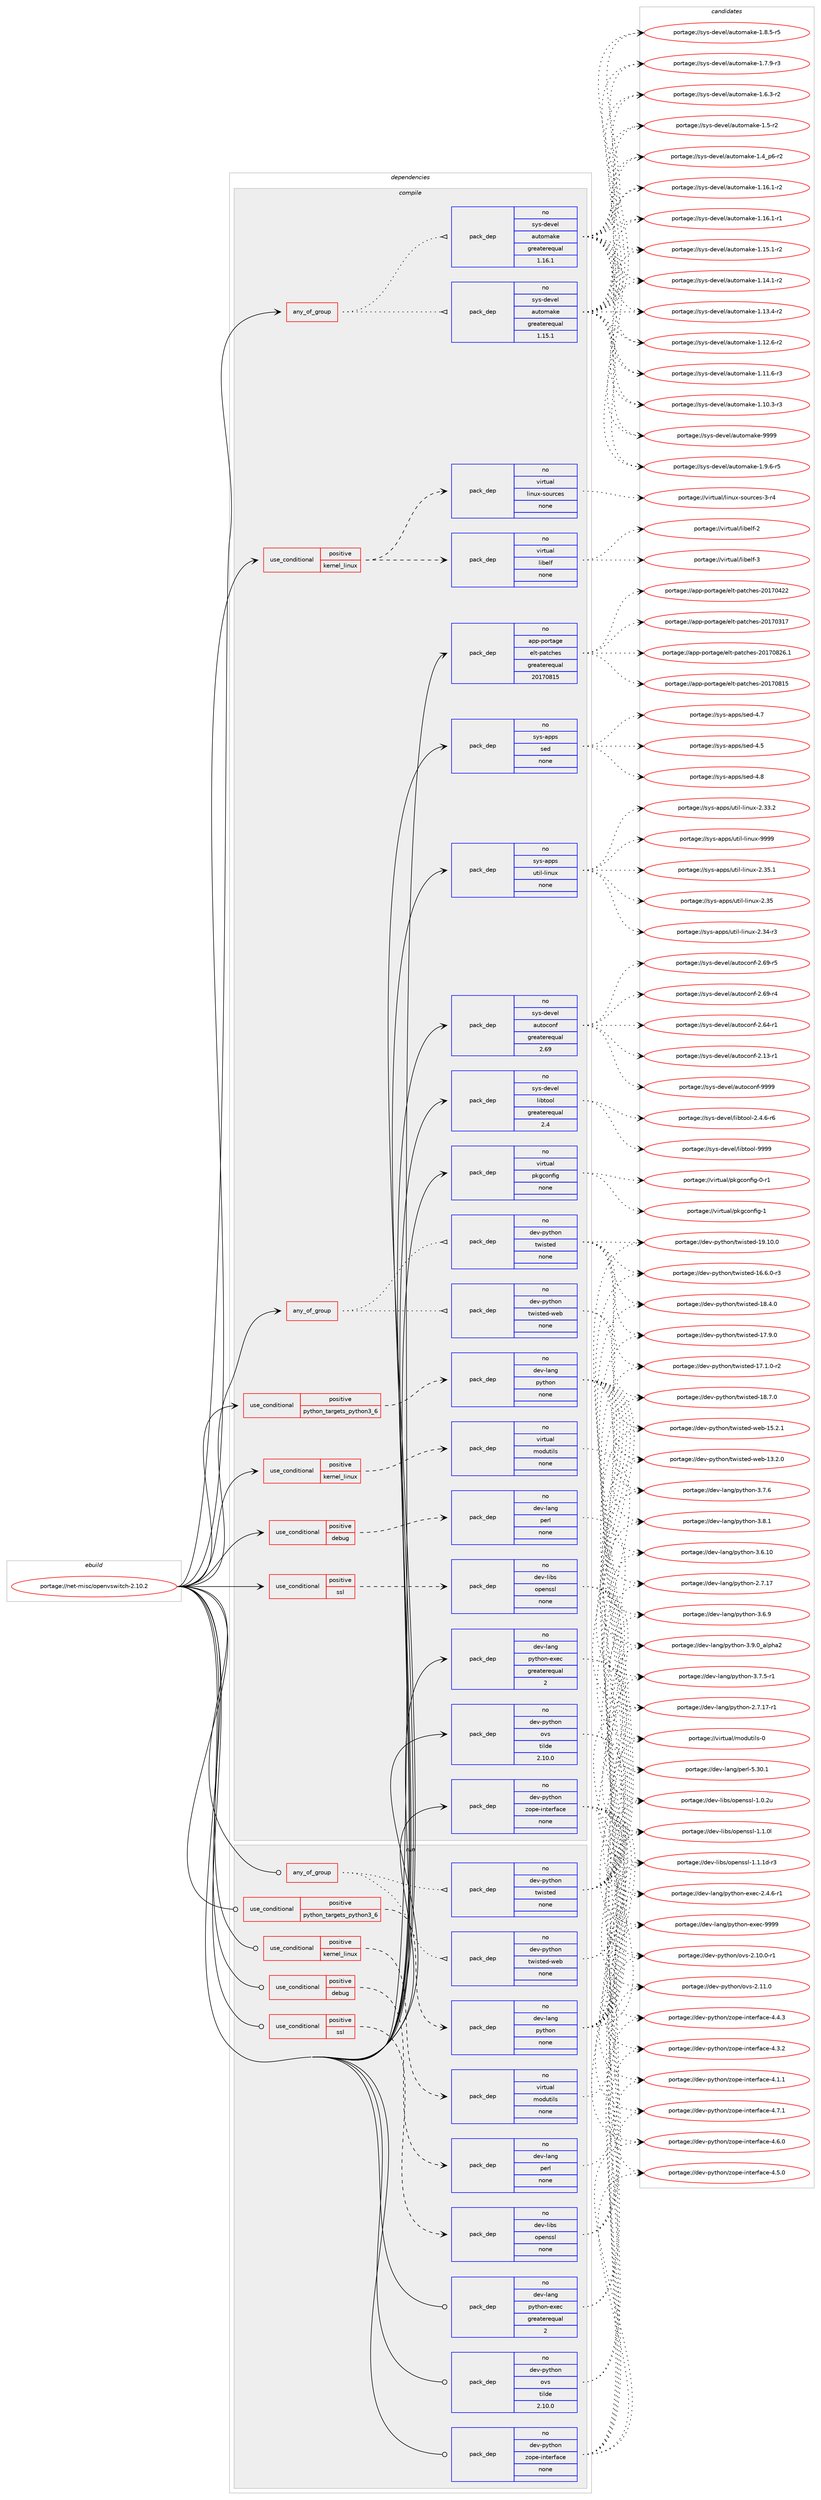 digraph prolog {

# *************
# Graph options
# *************

newrank=true;
concentrate=true;
compound=true;
graph [rankdir=LR,fontname=Helvetica,fontsize=10,ranksep=1.5];#, ranksep=2.5, nodesep=0.2];
edge  [arrowhead=vee];
node  [fontname=Helvetica,fontsize=10];

# **********
# The ebuild
# **********

subgraph cluster_leftcol {
color=gray;
rank=same;
label=<<i>ebuild</i>>;
id [label="portage://net-misc/openvswitch-2.10.2", color=red, width=4, href="../net-misc/openvswitch-2.10.2.svg"];
}

# ****************
# The dependencies
# ****************

subgraph cluster_midcol {
color=gray;
label=<<i>dependencies</i>>;
subgraph cluster_compile {
fillcolor="#eeeeee";
style=filled;
label=<<i>compile</i>>;
subgraph any1932 {
dependency120443 [label=<<TABLE BORDER="0" CELLBORDER="1" CELLSPACING="0" CELLPADDING="4"><TR><TD CELLPADDING="10">any_of_group</TD></TR></TABLE>>, shape=none, color=red];subgraph pack93757 {
dependency120444 [label=<<TABLE BORDER="0" CELLBORDER="1" CELLSPACING="0" CELLPADDING="4" WIDTH="220"><TR><TD ROWSPAN="6" CELLPADDING="30">pack_dep</TD></TR><TR><TD WIDTH="110">no</TD></TR><TR><TD>dev-python</TD></TR><TR><TD>twisted</TD></TR><TR><TD>none</TD></TR><TR><TD></TD></TR></TABLE>>, shape=none, color=blue];
}
dependency120443:e -> dependency120444:w [weight=20,style="dotted",arrowhead="oinv"];
subgraph pack93758 {
dependency120445 [label=<<TABLE BORDER="0" CELLBORDER="1" CELLSPACING="0" CELLPADDING="4" WIDTH="220"><TR><TD ROWSPAN="6" CELLPADDING="30">pack_dep</TD></TR><TR><TD WIDTH="110">no</TD></TR><TR><TD>dev-python</TD></TR><TR><TD>twisted-web</TD></TR><TR><TD>none</TD></TR><TR><TD></TD></TR></TABLE>>, shape=none, color=blue];
}
dependency120443:e -> dependency120445:w [weight=20,style="dotted",arrowhead="oinv"];
}
id:e -> dependency120443:w [weight=20,style="solid",arrowhead="vee"];
subgraph any1933 {
dependency120446 [label=<<TABLE BORDER="0" CELLBORDER="1" CELLSPACING="0" CELLPADDING="4"><TR><TD CELLPADDING="10">any_of_group</TD></TR></TABLE>>, shape=none, color=red];subgraph pack93759 {
dependency120447 [label=<<TABLE BORDER="0" CELLBORDER="1" CELLSPACING="0" CELLPADDING="4" WIDTH="220"><TR><TD ROWSPAN="6" CELLPADDING="30">pack_dep</TD></TR><TR><TD WIDTH="110">no</TD></TR><TR><TD>sys-devel</TD></TR><TR><TD>automake</TD></TR><TR><TD>greaterequal</TD></TR><TR><TD>1.16.1</TD></TR></TABLE>>, shape=none, color=blue];
}
dependency120446:e -> dependency120447:w [weight=20,style="dotted",arrowhead="oinv"];
subgraph pack93760 {
dependency120448 [label=<<TABLE BORDER="0" CELLBORDER="1" CELLSPACING="0" CELLPADDING="4" WIDTH="220"><TR><TD ROWSPAN="6" CELLPADDING="30">pack_dep</TD></TR><TR><TD WIDTH="110">no</TD></TR><TR><TD>sys-devel</TD></TR><TR><TD>automake</TD></TR><TR><TD>greaterequal</TD></TR><TR><TD>1.15.1</TD></TR></TABLE>>, shape=none, color=blue];
}
dependency120446:e -> dependency120448:w [weight=20,style="dotted",arrowhead="oinv"];
}
id:e -> dependency120446:w [weight=20,style="solid",arrowhead="vee"];
subgraph cond24633 {
dependency120449 [label=<<TABLE BORDER="0" CELLBORDER="1" CELLSPACING="0" CELLPADDING="4"><TR><TD ROWSPAN="3" CELLPADDING="10">use_conditional</TD></TR><TR><TD>positive</TD></TR><TR><TD>debug</TD></TR></TABLE>>, shape=none, color=red];
subgraph pack93761 {
dependency120450 [label=<<TABLE BORDER="0" CELLBORDER="1" CELLSPACING="0" CELLPADDING="4" WIDTH="220"><TR><TD ROWSPAN="6" CELLPADDING="30">pack_dep</TD></TR><TR><TD WIDTH="110">no</TD></TR><TR><TD>dev-lang</TD></TR><TR><TD>perl</TD></TR><TR><TD>none</TD></TR><TR><TD></TD></TR></TABLE>>, shape=none, color=blue];
}
dependency120449:e -> dependency120450:w [weight=20,style="dashed",arrowhead="vee"];
}
id:e -> dependency120449:w [weight=20,style="solid",arrowhead="vee"];
subgraph cond24634 {
dependency120451 [label=<<TABLE BORDER="0" CELLBORDER="1" CELLSPACING="0" CELLPADDING="4"><TR><TD ROWSPAN="3" CELLPADDING="10">use_conditional</TD></TR><TR><TD>positive</TD></TR><TR><TD>kernel_linux</TD></TR></TABLE>>, shape=none, color=red];
subgraph pack93762 {
dependency120452 [label=<<TABLE BORDER="0" CELLBORDER="1" CELLSPACING="0" CELLPADDING="4" WIDTH="220"><TR><TD ROWSPAN="6" CELLPADDING="30">pack_dep</TD></TR><TR><TD WIDTH="110">no</TD></TR><TR><TD>virtual</TD></TR><TR><TD>linux-sources</TD></TR><TR><TD>none</TD></TR><TR><TD></TD></TR></TABLE>>, shape=none, color=blue];
}
dependency120451:e -> dependency120452:w [weight=20,style="dashed",arrowhead="vee"];
subgraph pack93763 {
dependency120453 [label=<<TABLE BORDER="0" CELLBORDER="1" CELLSPACING="0" CELLPADDING="4" WIDTH="220"><TR><TD ROWSPAN="6" CELLPADDING="30">pack_dep</TD></TR><TR><TD WIDTH="110">no</TD></TR><TR><TD>virtual</TD></TR><TR><TD>libelf</TD></TR><TR><TD>none</TD></TR><TR><TD></TD></TR></TABLE>>, shape=none, color=blue];
}
dependency120451:e -> dependency120453:w [weight=20,style="dashed",arrowhead="vee"];
}
id:e -> dependency120451:w [weight=20,style="solid",arrowhead="vee"];
subgraph cond24635 {
dependency120454 [label=<<TABLE BORDER="0" CELLBORDER="1" CELLSPACING="0" CELLPADDING="4"><TR><TD ROWSPAN="3" CELLPADDING="10">use_conditional</TD></TR><TR><TD>positive</TD></TR><TR><TD>kernel_linux</TD></TR></TABLE>>, shape=none, color=red];
subgraph pack93764 {
dependency120455 [label=<<TABLE BORDER="0" CELLBORDER="1" CELLSPACING="0" CELLPADDING="4" WIDTH="220"><TR><TD ROWSPAN="6" CELLPADDING="30">pack_dep</TD></TR><TR><TD WIDTH="110">no</TD></TR><TR><TD>virtual</TD></TR><TR><TD>modutils</TD></TR><TR><TD>none</TD></TR><TR><TD></TD></TR></TABLE>>, shape=none, color=blue];
}
dependency120454:e -> dependency120455:w [weight=20,style="dashed",arrowhead="vee"];
}
id:e -> dependency120454:w [weight=20,style="solid",arrowhead="vee"];
subgraph cond24636 {
dependency120456 [label=<<TABLE BORDER="0" CELLBORDER="1" CELLSPACING="0" CELLPADDING="4"><TR><TD ROWSPAN="3" CELLPADDING="10">use_conditional</TD></TR><TR><TD>positive</TD></TR><TR><TD>python_targets_python3_6</TD></TR></TABLE>>, shape=none, color=red];
subgraph pack93765 {
dependency120457 [label=<<TABLE BORDER="0" CELLBORDER="1" CELLSPACING="0" CELLPADDING="4" WIDTH="220"><TR><TD ROWSPAN="6" CELLPADDING="30">pack_dep</TD></TR><TR><TD WIDTH="110">no</TD></TR><TR><TD>dev-lang</TD></TR><TR><TD>python</TD></TR><TR><TD>none</TD></TR><TR><TD></TD></TR></TABLE>>, shape=none, color=blue];
}
dependency120456:e -> dependency120457:w [weight=20,style="dashed",arrowhead="vee"];
}
id:e -> dependency120456:w [weight=20,style="solid",arrowhead="vee"];
subgraph cond24637 {
dependency120458 [label=<<TABLE BORDER="0" CELLBORDER="1" CELLSPACING="0" CELLPADDING="4"><TR><TD ROWSPAN="3" CELLPADDING="10">use_conditional</TD></TR><TR><TD>positive</TD></TR><TR><TD>ssl</TD></TR></TABLE>>, shape=none, color=red];
subgraph pack93766 {
dependency120459 [label=<<TABLE BORDER="0" CELLBORDER="1" CELLSPACING="0" CELLPADDING="4" WIDTH="220"><TR><TD ROWSPAN="6" CELLPADDING="30">pack_dep</TD></TR><TR><TD WIDTH="110">no</TD></TR><TR><TD>dev-libs</TD></TR><TR><TD>openssl</TD></TR><TR><TD>none</TD></TR><TR><TD></TD></TR></TABLE>>, shape=none, color=blue];
}
dependency120458:e -> dependency120459:w [weight=20,style="dashed",arrowhead="vee"];
}
id:e -> dependency120458:w [weight=20,style="solid",arrowhead="vee"];
subgraph pack93767 {
dependency120460 [label=<<TABLE BORDER="0" CELLBORDER="1" CELLSPACING="0" CELLPADDING="4" WIDTH="220"><TR><TD ROWSPAN="6" CELLPADDING="30">pack_dep</TD></TR><TR><TD WIDTH="110">no</TD></TR><TR><TD>app-portage</TD></TR><TR><TD>elt-patches</TD></TR><TR><TD>greaterequal</TD></TR><TR><TD>20170815</TD></TR></TABLE>>, shape=none, color=blue];
}
id:e -> dependency120460:w [weight=20,style="solid",arrowhead="vee"];
subgraph pack93768 {
dependency120461 [label=<<TABLE BORDER="0" CELLBORDER="1" CELLSPACING="0" CELLPADDING="4" WIDTH="220"><TR><TD ROWSPAN="6" CELLPADDING="30">pack_dep</TD></TR><TR><TD WIDTH="110">no</TD></TR><TR><TD>dev-lang</TD></TR><TR><TD>python-exec</TD></TR><TR><TD>greaterequal</TD></TR><TR><TD>2</TD></TR></TABLE>>, shape=none, color=blue];
}
id:e -> dependency120461:w [weight=20,style="solid",arrowhead="vee"];
subgraph pack93769 {
dependency120462 [label=<<TABLE BORDER="0" CELLBORDER="1" CELLSPACING="0" CELLPADDING="4" WIDTH="220"><TR><TD ROWSPAN="6" CELLPADDING="30">pack_dep</TD></TR><TR><TD WIDTH="110">no</TD></TR><TR><TD>dev-python</TD></TR><TR><TD>ovs</TD></TR><TR><TD>tilde</TD></TR><TR><TD>2.10.0</TD></TR></TABLE>>, shape=none, color=blue];
}
id:e -> dependency120462:w [weight=20,style="solid",arrowhead="vee"];
subgraph pack93770 {
dependency120463 [label=<<TABLE BORDER="0" CELLBORDER="1" CELLSPACING="0" CELLPADDING="4" WIDTH="220"><TR><TD ROWSPAN="6" CELLPADDING="30">pack_dep</TD></TR><TR><TD WIDTH="110">no</TD></TR><TR><TD>dev-python</TD></TR><TR><TD>zope-interface</TD></TR><TR><TD>none</TD></TR><TR><TD></TD></TR></TABLE>>, shape=none, color=blue];
}
id:e -> dependency120463:w [weight=20,style="solid",arrowhead="vee"];
subgraph pack93771 {
dependency120464 [label=<<TABLE BORDER="0" CELLBORDER="1" CELLSPACING="0" CELLPADDING="4" WIDTH="220"><TR><TD ROWSPAN="6" CELLPADDING="30">pack_dep</TD></TR><TR><TD WIDTH="110">no</TD></TR><TR><TD>sys-apps</TD></TR><TR><TD>sed</TD></TR><TR><TD>none</TD></TR><TR><TD></TD></TR></TABLE>>, shape=none, color=blue];
}
id:e -> dependency120464:w [weight=20,style="solid",arrowhead="vee"];
subgraph pack93772 {
dependency120465 [label=<<TABLE BORDER="0" CELLBORDER="1" CELLSPACING="0" CELLPADDING="4" WIDTH="220"><TR><TD ROWSPAN="6" CELLPADDING="30">pack_dep</TD></TR><TR><TD WIDTH="110">no</TD></TR><TR><TD>sys-apps</TD></TR><TR><TD>util-linux</TD></TR><TR><TD>none</TD></TR><TR><TD></TD></TR></TABLE>>, shape=none, color=blue];
}
id:e -> dependency120465:w [weight=20,style="solid",arrowhead="vee"];
subgraph pack93773 {
dependency120466 [label=<<TABLE BORDER="0" CELLBORDER="1" CELLSPACING="0" CELLPADDING="4" WIDTH="220"><TR><TD ROWSPAN="6" CELLPADDING="30">pack_dep</TD></TR><TR><TD WIDTH="110">no</TD></TR><TR><TD>sys-devel</TD></TR><TR><TD>autoconf</TD></TR><TR><TD>greaterequal</TD></TR><TR><TD>2.69</TD></TR></TABLE>>, shape=none, color=blue];
}
id:e -> dependency120466:w [weight=20,style="solid",arrowhead="vee"];
subgraph pack93774 {
dependency120467 [label=<<TABLE BORDER="0" CELLBORDER="1" CELLSPACING="0" CELLPADDING="4" WIDTH="220"><TR><TD ROWSPAN="6" CELLPADDING="30">pack_dep</TD></TR><TR><TD WIDTH="110">no</TD></TR><TR><TD>sys-devel</TD></TR><TR><TD>libtool</TD></TR><TR><TD>greaterequal</TD></TR><TR><TD>2.4</TD></TR></TABLE>>, shape=none, color=blue];
}
id:e -> dependency120467:w [weight=20,style="solid",arrowhead="vee"];
subgraph pack93775 {
dependency120468 [label=<<TABLE BORDER="0" CELLBORDER="1" CELLSPACING="0" CELLPADDING="4" WIDTH="220"><TR><TD ROWSPAN="6" CELLPADDING="30">pack_dep</TD></TR><TR><TD WIDTH="110">no</TD></TR><TR><TD>virtual</TD></TR><TR><TD>pkgconfig</TD></TR><TR><TD>none</TD></TR><TR><TD></TD></TR></TABLE>>, shape=none, color=blue];
}
id:e -> dependency120468:w [weight=20,style="solid",arrowhead="vee"];
}
subgraph cluster_compileandrun {
fillcolor="#eeeeee";
style=filled;
label=<<i>compile and run</i>>;
}
subgraph cluster_run {
fillcolor="#eeeeee";
style=filled;
label=<<i>run</i>>;
subgraph any1934 {
dependency120469 [label=<<TABLE BORDER="0" CELLBORDER="1" CELLSPACING="0" CELLPADDING="4"><TR><TD CELLPADDING="10">any_of_group</TD></TR></TABLE>>, shape=none, color=red];subgraph pack93776 {
dependency120470 [label=<<TABLE BORDER="0" CELLBORDER="1" CELLSPACING="0" CELLPADDING="4" WIDTH="220"><TR><TD ROWSPAN="6" CELLPADDING="30">pack_dep</TD></TR><TR><TD WIDTH="110">no</TD></TR><TR><TD>dev-python</TD></TR><TR><TD>twisted</TD></TR><TR><TD>none</TD></TR><TR><TD></TD></TR></TABLE>>, shape=none, color=blue];
}
dependency120469:e -> dependency120470:w [weight=20,style="dotted",arrowhead="oinv"];
subgraph pack93777 {
dependency120471 [label=<<TABLE BORDER="0" CELLBORDER="1" CELLSPACING="0" CELLPADDING="4" WIDTH="220"><TR><TD ROWSPAN="6" CELLPADDING="30">pack_dep</TD></TR><TR><TD WIDTH="110">no</TD></TR><TR><TD>dev-python</TD></TR><TR><TD>twisted-web</TD></TR><TR><TD>none</TD></TR><TR><TD></TD></TR></TABLE>>, shape=none, color=blue];
}
dependency120469:e -> dependency120471:w [weight=20,style="dotted",arrowhead="oinv"];
}
id:e -> dependency120469:w [weight=20,style="solid",arrowhead="odot"];
subgraph cond24638 {
dependency120472 [label=<<TABLE BORDER="0" CELLBORDER="1" CELLSPACING="0" CELLPADDING="4"><TR><TD ROWSPAN="3" CELLPADDING="10">use_conditional</TD></TR><TR><TD>positive</TD></TR><TR><TD>debug</TD></TR></TABLE>>, shape=none, color=red];
subgraph pack93778 {
dependency120473 [label=<<TABLE BORDER="0" CELLBORDER="1" CELLSPACING="0" CELLPADDING="4" WIDTH="220"><TR><TD ROWSPAN="6" CELLPADDING="30">pack_dep</TD></TR><TR><TD WIDTH="110">no</TD></TR><TR><TD>dev-lang</TD></TR><TR><TD>perl</TD></TR><TR><TD>none</TD></TR><TR><TD></TD></TR></TABLE>>, shape=none, color=blue];
}
dependency120472:e -> dependency120473:w [weight=20,style="dashed",arrowhead="vee"];
}
id:e -> dependency120472:w [weight=20,style="solid",arrowhead="odot"];
subgraph cond24639 {
dependency120474 [label=<<TABLE BORDER="0" CELLBORDER="1" CELLSPACING="0" CELLPADDING="4"><TR><TD ROWSPAN="3" CELLPADDING="10">use_conditional</TD></TR><TR><TD>positive</TD></TR><TR><TD>kernel_linux</TD></TR></TABLE>>, shape=none, color=red];
subgraph pack93779 {
dependency120475 [label=<<TABLE BORDER="0" CELLBORDER="1" CELLSPACING="0" CELLPADDING="4" WIDTH="220"><TR><TD ROWSPAN="6" CELLPADDING="30">pack_dep</TD></TR><TR><TD WIDTH="110">no</TD></TR><TR><TD>virtual</TD></TR><TR><TD>modutils</TD></TR><TR><TD>none</TD></TR><TR><TD></TD></TR></TABLE>>, shape=none, color=blue];
}
dependency120474:e -> dependency120475:w [weight=20,style="dashed",arrowhead="vee"];
}
id:e -> dependency120474:w [weight=20,style="solid",arrowhead="odot"];
subgraph cond24640 {
dependency120476 [label=<<TABLE BORDER="0" CELLBORDER="1" CELLSPACING="0" CELLPADDING="4"><TR><TD ROWSPAN="3" CELLPADDING="10">use_conditional</TD></TR><TR><TD>positive</TD></TR><TR><TD>python_targets_python3_6</TD></TR></TABLE>>, shape=none, color=red];
subgraph pack93780 {
dependency120477 [label=<<TABLE BORDER="0" CELLBORDER="1" CELLSPACING="0" CELLPADDING="4" WIDTH="220"><TR><TD ROWSPAN="6" CELLPADDING="30">pack_dep</TD></TR><TR><TD WIDTH="110">no</TD></TR><TR><TD>dev-lang</TD></TR><TR><TD>python</TD></TR><TR><TD>none</TD></TR><TR><TD></TD></TR></TABLE>>, shape=none, color=blue];
}
dependency120476:e -> dependency120477:w [weight=20,style="dashed",arrowhead="vee"];
}
id:e -> dependency120476:w [weight=20,style="solid",arrowhead="odot"];
subgraph cond24641 {
dependency120478 [label=<<TABLE BORDER="0" CELLBORDER="1" CELLSPACING="0" CELLPADDING="4"><TR><TD ROWSPAN="3" CELLPADDING="10">use_conditional</TD></TR><TR><TD>positive</TD></TR><TR><TD>ssl</TD></TR></TABLE>>, shape=none, color=red];
subgraph pack93781 {
dependency120479 [label=<<TABLE BORDER="0" CELLBORDER="1" CELLSPACING="0" CELLPADDING="4" WIDTH="220"><TR><TD ROWSPAN="6" CELLPADDING="30">pack_dep</TD></TR><TR><TD WIDTH="110">no</TD></TR><TR><TD>dev-libs</TD></TR><TR><TD>openssl</TD></TR><TR><TD>none</TD></TR><TR><TD></TD></TR></TABLE>>, shape=none, color=blue];
}
dependency120478:e -> dependency120479:w [weight=20,style="dashed",arrowhead="vee"];
}
id:e -> dependency120478:w [weight=20,style="solid",arrowhead="odot"];
subgraph pack93782 {
dependency120480 [label=<<TABLE BORDER="0" CELLBORDER="1" CELLSPACING="0" CELLPADDING="4" WIDTH="220"><TR><TD ROWSPAN="6" CELLPADDING="30">pack_dep</TD></TR><TR><TD WIDTH="110">no</TD></TR><TR><TD>dev-lang</TD></TR><TR><TD>python-exec</TD></TR><TR><TD>greaterequal</TD></TR><TR><TD>2</TD></TR></TABLE>>, shape=none, color=blue];
}
id:e -> dependency120480:w [weight=20,style="solid",arrowhead="odot"];
subgraph pack93783 {
dependency120481 [label=<<TABLE BORDER="0" CELLBORDER="1" CELLSPACING="0" CELLPADDING="4" WIDTH="220"><TR><TD ROWSPAN="6" CELLPADDING="30">pack_dep</TD></TR><TR><TD WIDTH="110">no</TD></TR><TR><TD>dev-python</TD></TR><TR><TD>ovs</TD></TR><TR><TD>tilde</TD></TR><TR><TD>2.10.0</TD></TR></TABLE>>, shape=none, color=blue];
}
id:e -> dependency120481:w [weight=20,style="solid",arrowhead="odot"];
subgraph pack93784 {
dependency120482 [label=<<TABLE BORDER="0" CELLBORDER="1" CELLSPACING="0" CELLPADDING="4" WIDTH="220"><TR><TD ROWSPAN="6" CELLPADDING="30">pack_dep</TD></TR><TR><TD WIDTH="110">no</TD></TR><TR><TD>dev-python</TD></TR><TR><TD>zope-interface</TD></TR><TR><TD>none</TD></TR><TR><TD></TD></TR></TABLE>>, shape=none, color=blue];
}
id:e -> dependency120482:w [weight=20,style="solid",arrowhead="odot"];
}
}

# **************
# The candidates
# **************

subgraph cluster_choices {
rank=same;
color=gray;
label=<<i>candidates</i>>;

subgraph choice93757 {
color=black;
nodesep=1;
choice10010111845112121116104111110471161191051151161011004549574649484648 [label="portage://dev-python/twisted-19.10.0", color=red, width=4,href="../dev-python/twisted-19.10.0.svg"];
choice100101118451121211161041111104711611910511511610110045495646554648 [label="portage://dev-python/twisted-18.7.0", color=red, width=4,href="../dev-python/twisted-18.7.0.svg"];
choice100101118451121211161041111104711611910511511610110045495646524648 [label="portage://dev-python/twisted-18.4.0", color=red, width=4,href="../dev-python/twisted-18.4.0.svg"];
choice100101118451121211161041111104711611910511511610110045495546574648 [label="portage://dev-python/twisted-17.9.0", color=red, width=4,href="../dev-python/twisted-17.9.0.svg"];
choice1001011184511212111610411111047116119105115116101100454955464946484511450 [label="portage://dev-python/twisted-17.1.0-r2", color=red, width=4,href="../dev-python/twisted-17.1.0-r2.svg"];
choice1001011184511212111610411111047116119105115116101100454954465446484511451 [label="portage://dev-python/twisted-16.6.0-r3", color=red, width=4,href="../dev-python/twisted-16.6.0-r3.svg"];
dependency120444:e -> choice10010111845112121116104111110471161191051151161011004549574649484648:w [style=dotted,weight="100"];
dependency120444:e -> choice100101118451121211161041111104711611910511511610110045495646554648:w [style=dotted,weight="100"];
dependency120444:e -> choice100101118451121211161041111104711611910511511610110045495646524648:w [style=dotted,weight="100"];
dependency120444:e -> choice100101118451121211161041111104711611910511511610110045495546574648:w [style=dotted,weight="100"];
dependency120444:e -> choice1001011184511212111610411111047116119105115116101100454955464946484511450:w [style=dotted,weight="100"];
dependency120444:e -> choice1001011184511212111610411111047116119105115116101100454954465446484511451:w [style=dotted,weight="100"];
}
subgraph choice93758 {
color=black;
nodesep=1;
choice1001011184511212111610411111047116119105115116101100451191019845495346504649 [label="portage://dev-python/twisted-web-15.2.1", color=red, width=4,href="../dev-python/twisted-web-15.2.1.svg"];
choice1001011184511212111610411111047116119105115116101100451191019845495146504648 [label="portage://dev-python/twisted-web-13.2.0", color=red, width=4,href="../dev-python/twisted-web-13.2.0.svg"];
dependency120445:e -> choice1001011184511212111610411111047116119105115116101100451191019845495346504649:w [style=dotted,weight="100"];
dependency120445:e -> choice1001011184511212111610411111047116119105115116101100451191019845495146504648:w [style=dotted,weight="100"];
}
subgraph choice93759 {
color=black;
nodesep=1;
choice115121115451001011181011084797117116111109971071014557575757 [label="portage://sys-devel/automake-9999", color=red, width=4,href="../sys-devel/automake-9999.svg"];
choice115121115451001011181011084797117116111109971071014549465746544511453 [label="portage://sys-devel/automake-1.9.6-r5", color=red, width=4,href="../sys-devel/automake-1.9.6-r5.svg"];
choice115121115451001011181011084797117116111109971071014549465646534511453 [label="portage://sys-devel/automake-1.8.5-r5", color=red, width=4,href="../sys-devel/automake-1.8.5-r5.svg"];
choice115121115451001011181011084797117116111109971071014549465546574511451 [label="portage://sys-devel/automake-1.7.9-r3", color=red, width=4,href="../sys-devel/automake-1.7.9-r3.svg"];
choice115121115451001011181011084797117116111109971071014549465446514511450 [label="portage://sys-devel/automake-1.6.3-r2", color=red, width=4,href="../sys-devel/automake-1.6.3-r2.svg"];
choice11512111545100101118101108479711711611110997107101454946534511450 [label="portage://sys-devel/automake-1.5-r2", color=red, width=4,href="../sys-devel/automake-1.5-r2.svg"];
choice115121115451001011181011084797117116111109971071014549465295112544511450 [label="portage://sys-devel/automake-1.4_p6-r2", color=red, width=4,href="../sys-devel/automake-1.4_p6-r2.svg"];
choice11512111545100101118101108479711711611110997107101454946495446494511450 [label="portage://sys-devel/automake-1.16.1-r2", color=red, width=4,href="../sys-devel/automake-1.16.1-r2.svg"];
choice11512111545100101118101108479711711611110997107101454946495446494511449 [label="portage://sys-devel/automake-1.16.1-r1", color=red, width=4,href="../sys-devel/automake-1.16.1-r1.svg"];
choice11512111545100101118101108479711711611110997107101454946495346494511450 [label="portage://sys-devel/automake-1.15.1-r2", color=red, width=4,href="../sys-devel/automake-1.15.1-r2.svg"];
choice11512111545100101118101108479711711611110997107101454946495246494511450 [label="portage://sys-devel/automake-1.14.1-r2", color=red, width=4,href="../sys-devel/automake-1.14.1-r2.svg"];
choice11512111545100101118101108479711711611110997107101454946495146524511450 [label="portage://sys-devel/automake-1.13.4-r2", color=red, width=4,href="../sys-devel/automake-1.13.4-r2.svg"];
choice11512111545100101118101108479711711611110997107101454946495046544511450 [label="portage://sys-devel/automake-1.12.6-r2", color=red, width=4,href="../sys-devel/automake-1.12.6-r2.svg"];
choice11512111545100101118101108479711711611110997107101454946494946544511451 [label="portage://sys-devel/automake-1.11.6-r3", color=red, width=4,href="../sys-devel/automake-1.11.6-r3.svg"];
choice11512111545100101118101108479711711611110997107101454946494846514511451 [label="portage://sys-devel/automake-1.10.3-r3", color=red, width=4,href="../sys-devel/automake-1.10.3-r3.svg"];
dependency120447:e -> choice115121115451001011181011084797117116111109971071014557575757:w [style=dotted,weight="100"];
dependency120447:e -> choice115121115451001011181011084797117116111109971071014549465746544511453:w [style=dotted,weight="100"];
dependency120447:e -> choice115121115451001011181011084797117116111109971071014549465646534511453:w [style=dotted,weight="100"];
dependency120447:e -> choice115121115451001011181011084797117116111109971071014549465546574511451:w [style=dotted,weight="100"];
dependency120447:e -> choice115121115451001011181011084797117116111109971071014549465446514511450:w [style=dotted,weight="100"];
dependency120447:e -> choice11512111545100101118101108479711711611110997107101454946534511450:w [style=dotted,weight="100"];
dependency120447:e -> choice115121115451001011181011084797117116111109971071014549465295112544511450:w [style=dotted,weight="100"];
dependency120447:e -> choice11512111545100101118101108479711711611110997107101454946495446494511450:w [style=dotted,weight="100"];
dependency120447:e -> choice11512111545100101118101108479711711611110997107101454946495446494511449:w [style=dotted,weight="100"];
dependency120447:e -> choice11512111545100101118101108479711711611110997107101454946495346494511450:w [style=dotted,weight="100"];
dependency120447:e -> choice11512111545100101118101108479711711611110997107101454946495246494511450:w [style=dotted,weight="100"];
dependency120447:e -> choice11512111545100101118101108479711711611110997107101454946495146524511450:w [style=dotted,weight="100"];
dependency120447:e -> choice11512111545100101118101108479711711611110997107101454946495046544511450:w [style=dotted,weight="100"];
dependency120447:e -> choice11512111545100101118101108479711711611110997107101454946494946544511451:w [style=dotted,weight="100"];
dependency120447:e -> choice11512111545100101118101108479711711611110997107101454946494846514511451:w [style=dotted,weight="100"];
}
subgraph choice93760 {
color=black;
nodesep=1;
choice115121115451001011181011084797117116111109971071014557575757 [label="portage://sys-devel/automake-9999", color=red, width=4,href="../sys-devel/automake-9999.svg"];
choice115121115451001011181011084797117116111109971071014549465746544511453 [label="portage://sys-devel/automake-1.9.6-r5", color=red, width=4,href="../sys-devel/automake-1.9.6-r5.svg"];
choice115121115451001011181011084797117116111109971071014549465646534511453 [label="portage://sys-devel/automake-1.8.5-r5", color=red, width=4,href="../sys-devel/automake-1.8.5-r5.svg"];
choice115121115451001011181011084797117116111109971071014549465546574511451 [label="portage://sys-devel/automake-1.7.9-r3", color=red, width=4,href="../sys-devel/automake-1.7.9-r3.svg"];
choice115121115451001011181011084797117116111109971071014549465446514511450 [label="portage://sys-devel/automake-1.6.3-r2", color=red, width=4,href="../sys-devel/automake-1.6.3-r2.svg"];
choice11512111545100101118101108479711711611110997107101454946534511450 [label="portage://sys-devel/automake-1.5-r2", color=red, width=4,href="../sys-devel/automake-1.5-r2.svg"];
choice115121115451001011181011084797117116111109971071014549465295112544511450 [label="portage://sys-devel/automake-1.4_p6-r2", color=red, width=4,href="../sys-devel/automake-1.4_p6-r2.svg"];
choice11512111545100101118101108479711711611110997107101454946495446494511450 [label="portage://sys-devel/automake-1.16.1-r2", color=red, width=4,href="../sys-devel/automake-1.16.1-r2.svg"];
choice11512111545100101118101108479711711611110997107101454946495446494511449 [label="portage://sys-devel/automake-1.16.1-r1", color=red, width=4,href="../sys-devel/automake-1.16.1-r1.svg"];
choice11512111545100101118101108479711711611110997107101454946495346494511450 [label="portage://sys-devel/automake-1.15.1-r2", color=red, width=4,href="../sys-devel/automake-1.15.1-r2.svg"];
choice11512111545100101118101108479711711611110997107101454946495246494511450 [label="portage://sys-devel/automake-1.14.1-r2", color=red, width=4,href="../sys-devel/automake-1.14.1-r2.svg"];
choice11512111545100101118101108479711711611110997107101454946495146524511450 [label="portage://sys-devel/automake-1.13.4-r2", color=red, width=4,href="../sys-devel/automake-1.13.4-r2.svg"];
choice11512111545100101118101108479711711611110997107101454946495046544511450 [label="portage://sys-devel/automake-1.12.6-r2", color=red, width=4,href="../sys-devel/automake-1.12.6-r2.svg"];
choice11512111545100101118101108479711711611110997107101454946494946544511451 [label="portage://sys-devel/automake-1.11.6-r3", color=red, width=4,href="../sys-devel/automake-1.11.6-r3.svg"];
choice11512111545100101118101108479711711611110997107101454946494846514511451 [label="portage://sys-devel/automake-1.10.3-r3", color=red, width=4,href="../sys-devel/automake-1.10.3-r3.svg"];
dependency120448:e -> choice115121115451001011181011084797117116111109971071014557575757:w [style=dotted,weight="100"];
dependency120448:e -> choice115121115451001011181011084797117116111109971071014549465746544511453:w [style=dotted,weight="100"];
dependency120448:e -> choice115121115451001011181011084797117116111109971071014549465646534511453:w [style=dotted,weight="100"];
dependency120448:e -> choice115121115451001011181011084797117116111109971071014549465546574511451:w [style=dotted,weight="100"];
dependency120448:e -> choice115121115451001011181011084797117116111109971071014549465446514511450:w [style=dotted,weight="100"];
dependency120448:e -> choice11512111545100101118101108479711711611110997107101454946534511450:w [style=dotted,weight="100"];
dependency120448:e -> choice115121115451001011181011084797117116111109971071014549465295112544511450:w [style=dotted,weight="100"];
dependency120448:e -> choice11512111545100101118101108479711711611110997107101454946495446494511450:w [style=dotted,weight="100"];
dependency120448:e -> choice11512111545100101118101108479711711611110997107101454946495446494511449:w [style=dotted,weight="100"];
dependency120448:e -> choice11512111545100101118101108479711711611110997107101454946495346494511450:w [style=dotted,weight="100"];
dependency120448:e -> choice11512111545100101118101108479711711611110997107101454946495246494511450:w [style=dotted,weight="100"];
dependency120448:e -> choice11512111545100101118101108479711711611110997107101454946495146524511450:w [style=dotted,weight="100"];
dependency120448:e -> choice11512111545100101118101108479711711611110997107101454946495046544511450:w [style=dotted,weight="100"];
dependency120448:e -> choice11512111545100101118101108479711711611110997107101454946494946544511451:w [style=dotted,weight="100"];
dependency120448:e -> choice11512111545100101118101108479711711611110997107101454946494846514511451:w [style=dotted,weight="100"];
}
subgraph choice93761 {
color=black;
nodesep=1;
choice10010111845108971101034711210111410845534651484649 [label="portage://dev-lang/perl-5.30.1", color=red, width=4,href="../dev-lang/perl-5.30.1.svg"];
dependency120450:e -> choice10010111845108971101034711210111410845534651484649:w [style=dotted,weight="100"];
}
subgraph choice93762 {
color=black;
nodesep=1;
choice1181051141161179710847108105110117120451151111171149910111545514511452 [label="portage://virtual/linux-sources-3-r4", color=red, width=4,href="../virtual/linux-sources-3-r4.svg"];
dependency120452:e -> choice1181051141161179710847108105110117120451151111171149910111545514511452:w [style=dotted,weight="100"];
}
subgraph choice93763 {
color=black;
nodesep=1;
choice1181051141161179710847108105981011081024551 [label="portage://virtual/libelf-3", color=red, width=4,href="../virtual/libelf-3.svg"];
choice1181051141161179710847108105981011081024550 [label="portage://virtual/libelf-2", color=red, width=4,href="../virtual/libelf-2.svg"];
dependency120453:e -> choice1181051141161179710847108105981011081024551:w [style=dotted,weight="100"];
dependency120453:e -> choice1181051141161179710847108105981011081024550:w [style=dotted,weight="100"];
}
subgraph choice93764 {
color=black;
nodesep=1;
choice11810511411611797108471091111001171161051081154548 [label="portage://virtual/modutils-0", color=red, width=4,href="../virtual/modutils-0.svg"];
dependency120455:e -> choice11810511411611797108471091111001171161051081154548:w [style=dotted,weight="100"];
}
subgraph choice93765 {
color=black;
nodesep=1;
choice10010111845108971101034711212111610411111045514657464895971081121049750 [label="portage://dev-lang/python-3.9.0_alpha2", color=red, width=4,href="../dev-lang/python-3.9.0_alpha2.svg"];
choice100101118451089711010347112121116104111110455146564649 [label="portage://dev-lang/python-3.8.1", color=red, width=4,href="../dev-lang/python-3.8.1.svg"];
choice100101118451089711010347112121116104111110455146554654 [label="portage://dev-lang/python-3.7.6", color=red, width=4,href="../dev-lang/python-3.7.6.svg"];
choice1001011184510897110103471121211161041111104551465546534511449 [label="portage://dev-lang/python-3.7.5-r1", color=red, width=4,href="../dev-lang/python-3.7.5-r1.svg"];
choice100101118451089711010347112121116104111110455146544657 [label="portage://dev-lang/python-3.6.9", color=red, width=4,href="../dev-lang/python-3.6.9.svg"];
choice10010111845108971101034711212111610411111045514654464948 [label="portage://dev-lang/python-3.6.10", color=red, width=4,href="../dev-lang/python-3.6.10.svg"];
choice100101118451089711010347112121116104111110455046554649554511449 [label="portage://dev-lang/python-2.7.17-r1", color=red, width=4,href="../dev-lang/python-2.7.17-r1.svg"];
choice10010111845108971101034711212111610411111045504655464955 [label="portage://dev-lang/python-2.7.17", color=red, width=4,href="../dev-lang/python-2.7.17.svg"];
dependency120457:e -> choice10010111845108971101034711212111610411111045514657464895971081121049750:w [style=dotted,weight="100"];
dependency120457:e -> choice100101118451089711010347112121116104111110455146564649:w [style=dotted,weight="100"];
dependency120457:e -> choice100101118451089711010347112121116104111110455146554654:w [style=dotted,weight="100"];
dependency120457:e -> choice1001011184510897110103471121211161041111104551465546534511449:w [style=dotted,weight="100"];
dependency120457:e -> choice100101118451089711010347112121116104111110455146544657:w [style=dotted,weight="100"];
dependency120457:e -> choice10010111845108971101034711212111610411111045514654464948:w [style=dotted,weight="100"];
dependency120457:e -> choice100101118451089711010347112121116104111110455046554649554511449:w [style=dotted,weight="100"];
dependency120457:e -> choice10010111845108971101034711212111610411111045504655464955:w [style=dotted,weight="100"];
}
subgraph choice93766 {
color=black;
nodesep=1;
choice1001011184510810598115471111121011101151151084549464946491004511451 [label="portage://dev-libs/openssl-1.1.1d-r3", color=red, width=4,href="../dev-libs/openssl-1.1.1d-r3.svg"];
choice100101118451081059811547111112101110115115108454946494648108 [label="portage://dev-libs/openssl-1.1.0l", color=red, width=4,href="../dev-libs/openssl-1.1.0l.svg"];
choice100101118451081059811547111112101110115115108454946484650117 [label="portage://dev-libs/openssl-1.0.2u", color=red, width=4,href="../dev-libs/openssl-1.0.2u.svg"];
dependency120459:e -> choice1001011184510810598115471111121011101151151084549464946491004511451:w [style=dotted,weight="100"];
dependency120459:e -> choice100101118451081059811547111112101110115115108454946494648108:w [style=dotted,weight="100"];
dependency120459:e -> choice100101118451081059811547111112101110115115108454946484650117:w [style=dotted,weight="100"];
}
subgraph choice93767 {
color=black;
nodesep=1;
choice971121124511211111411697103101471011081164511297116991041011154550484955485650544649 [label="portage://app-portage/elt-patches-20170826.1", color=red, width=4,href="../app-portage/elt-patches-20170826.1.svg"];
choice97112112451121111141169710310147101108116451129711699104101115455048495548564953 [label="portage://app-portage/elt-patches-20170815", color=red, width=4,href="../app-portage/elt-patches-20170815.svg"];
choice97112112451121111141169710310147101108116451129711699104101115455048495548525050 [label="portage://app-portage/elt-patches-20170422", color=red, width=4,href="../app-portage/elt-patches-20170422.svg"];
choice97112112451121111141169710310147101108116451129711699104101115455048495548514955 [label="portage://app-portage/elt-patches-20170317", color=red, width=4,href="../app-portage/elt-patches-20170317.svg"];
dependency120460:e -> choice971121124511211111411697103101471011081164511297116991041011154550484955485650544649:w [style=dotted,weight="100"];
dependency120460:e -> choice97112112451121111141169710310147101108116451129711699104101115455048495548564953:w [style=dotted,weight="100"];
dependency120460:e -> choice97112112451121111141169710310147101108116451129711699104101115455048495548525050:w [style=dotted,weight="100"];
dependency120460:e -> choice97112112451121111141169710310147101108116451129711699104101115455048495548514955:w [style=dotted,weight="100"];
}
subgraph choice93768 {
color=black;
nodesep=1;
choice10010111845108971101034711212111610411111045101120101994557575757 [label="portage://dev-lang/python-exec-9999", color=red, width=4,href="../dev-lang/python-exec-9999.svg"];
choice10010111845108971101034711212111610411111045101120101994550465246544511449 [label="portage://dev-lang/python-exec-2.4.6-r1", color=red, width=4,href="../dev-lang/python-exec-2.4.6-r1.svg"];
dependency120461:e -> choice10010111845108971101034711212111610411111045101120101994557575757:w [style=dotted,weight="100"];
dependency120461:e -> choice10010111845108971101034711212111610411111045101120101994550465246544511449:w [style=dotted,weight="100"];
}
subgraph choice93769 {
color=black;
nodesep=1;
choice100101118451121211161041111104711111811545504649494648 [label="portage://dev-python/ovs-2.11.0", color=red, width=4,href="../dev-python/ovs-2.11.0.svg"];
choice1001011184511212111610411111047111118115455046494846484511449 [label="portage://dev-python/ovs-2.10.0-r1", color=red, width=4,href="../dev-python/ovs-2.10.0-r1.svg"];
dependency120462:e -> choice100101118451121211161041111104711111811545504649494648:w [style=dotted,weight="100"];
dependency120462:e -> choice1001011184511212111610411111047111118115455046494846484511449:w [style=dotted,weight="100"];
}
subgraph choice93770 {
color=black;
nodesep=1;
choice1001011184511212111610411111047122111112101451051101161011141029799101455246554649 [label="portage://dev-python/zope-interface-4.7.1", color=red, width=4,href="../dev-python/zope-interface-4.7.1.svg"];
choice1001011184511212111610411111047122111112101451051101161011141029799101455246544648 [label="portage://dev-python/zope-interface-4.6.0", color=red, width=4,href="../dev-python/zope-interface-4.6.0.svg"];
choice1001011184511212111610411111047122111112101451051101161011141029799101455246534648 [label="portage://dev-python/zope-interface-4.5.0", color=red, width=4,href="../dev-python/zope-interface-4.5.0.svg"];
choice1001011184511212111610411111047122111112101451051101161011141029799101455246524651 [label="portage://dev-python/zope-interface-4.4.3", color=red, width=4,href="../dev-python/zope-interface-4.4.3.svg"];
choice1001011184511212111610411111047122111112101451051101161011141029799101455246514650 [label="portage://dev-python/zope-interface-4.3.2", color=red, width=4,href="../dev-python/zope-interface-4.3.2.svg"];
choice1001011184511212111610411111047122111112101451051101161011141029799101455246494649 [label="portage://dev-python/zope-interface-4.1.1", color=red, width=4,href="../dev-python/zope-interface-4.1.1.svg"];
dependency120463:e -> choice1001011184511212111610411111047122111112101451051101161011141029799101455246554649:w [style=dotted,weight="100"];
dependency120463:e -> choice1001011184511212111610411111047122111112101451051101161011141029799101455246544648:w [style=dotted,weight="100"];
dependency120463:e -> choice1001011184511212111610411111047122111112101451051101161011141029799101455246534648:w [style=dotted,weight="100"];
dependency120463:e -> choice1001011184511212111610411111047122111112101451051101161011141029799101455246524651:w [style=dotted,weight="100"];
dependency120463:e -> choice1001011184511212111610411111047122111112101451051101161011141029799101455246514650:w [style=dotted,weight="100"];
dependency120463:e -> choice1001011184511212111610411111047122111112101451051101161011141029799101455246494649:w [style=dotted,weight="100"];
}
subgraph choice93771 {
color=black;
nodesep=1;
choice11512111545971121121154711510110045524656 [label="portage://sys-apps/sed-4.8", color=red, width=4,href="../sys-apps/sed-4.8.svg"];
choice11512111545971121121154711510110045524655 [label="portage://sys-apps/sed-4.7", color=red, width=4,href="../sys-apps/sed-4.7.svg"];
choice11512111545971121121154711510110045524653 [label="portage://sys-apps/sed-4.5", color=red, width=4,href="../sys-apps/sed-4.5.svg"];
dependency120464:e -> choice11512111545971121121154711510110045524656:w [style=dotted,weight="100"];
dependency120464:e -> choice11512111545971121121154711510110045524655:w [style=dotted,weight="100"];
dependency120464:e -> choice11512111545971121121154711510110045524653:w [style=dotted,weight="100"];
}
subgraph choice93772 {
color=black;
nodesep=1;
choice115121115459711211211547117116105108451081051101171204557575757 [label="portage://sys-apps/util-linux-9999", color=red, width=4,href="../sys-apps/util-linux-9999.svg"];
choice1151211154597112112115471171161051084510810511011712045504651534649 [label="portage://sys-apps/util-linux-2.35.1", color=red, width=4,href="../sys-apps/util-linux-2.35.1.svg"];
choice115121115459711211211547117116105108451081051101171204550465153 [label="portage://sys-apps/util-linux-2.35", color=red, width=4,href="../sys-apps/util-linux-2.35.svg"];
choice1151211154597112112115471171161051084510810511011712045504651524511451 [label="portage://sys-apps/util-linux-2.34-r3", color=red, width=4,href="../sys-apps/util-linux-2.34-r3.svg"];
choice1151211154597112112115471171161051084510810511011712045504651514650 [label="portage://sys-apps/util-linux-2.33.2", color=red, width=4,href="../sys-apps/util-linux-2.33.2.svg"];
dependency120465:e -> choice115121115459711211211547117116105108451081051101171204557575757:w [style=dotted,weight="100"];
dependency120465:e -> choice1151211154597112112115471171161051084510810511011712045504651534649:w [style=dotted,weight="100"];
dependency120465:e -> choice115121115459711211211547117116105108451081051101171204550465153:w [style=dotted,weight="100"];
dependency120465:e -> choice1151211154597112112115471171161051084510810511011712045504651524511451:w [style=dotted,weight="100"];
dependency120465:e -> choice1151211154597112112115471171161051084510810511011712045504651514650:w [style=dotted,weight="100"];
}
subgraph choice93773 {
color=black;
nodesep=1;
choice115121115451001011181011084797117116111991111101024557575757 [label="portage://sys-devel/autoconf-9999", color=red, width=4,href="../sys-devel/autoconf-9999.svg"];
choice1151211154510010111810110847971171161119911111010245504654574511453 [label="portage://sys-devel/autoconf-2.69-r5", color=red, width=4,href="../sys-devel/autoconf-2.69-r5.svg"];
choice1151211154510010111810110847971171161119911111010245504654574511452 [label="portage://sys-devel/autoconf-2.69-r4", color=red, width=4,href="../sys-devel/autoconf-2.69-r4.svg"];
choice1151211154510010111810110847971171161119911111010245504654524511449 [label="portage://sys-devel/autoconf-2.64-r1", color=red, width=4,href="../sys-devel/autoconf-2.64-r1.svg"];
choice1151211154510010111810110847971171161119911111010245504649514511449 [label="portage://sys-devel/autoconf-2.13-r1", color=red, width=4,href="../sys-devel/autoconf-2.13-r1.svg"];
dependency120466:e -> choice115121115451001011181011084797117116111991111101024557575757:w [style=dotted,weight="100"];
dependency120466:e -> choice1151211154510010111810110847971171161119911111010245504654574511453:w [style=dotted,weight="100"];
dependency120466:e -> choice1151211154510010111810110847971171161119911111010245504654574511452:w [style=dotted,weight="100"];
dependency120466:e -> choice1151211154510010111810110847971171161119911111010245504654524511449:w [style=dotted,weight="100"];
dependency120466:e -> choice1151211154510010111810110847971171161119911111010245504649514511449:w [style=dotted,weight="100"];
}
subgraph choice93774 {
color=black;
nodesep=1;
choice1151211154510010111810110847108105981161111111084557575757 [label="portage://sys-devel/libtool-9999", color=red, width=4,href="../sys-devel/libtool-9999.svg"];
choice1151211154510010111810110847108105981161111111084550465246544511454 [label="portage://sys-devel/libtool-2.4.6-r6", color=red, width=4,href="../sys-devel/libtool-2.4.6-r6.svg"];
dependency120467:e -> choice1151211154510010111810110847108105981161111111084557575757:w [style=dotted,weight="100"];
dependency120467:e -> choice1151211154510010111810110847108105981161111111084550465246544511454:w [style=dotted,weight="100"];
}
subgraph choice93775 {
color=black;
nodesep=1;
choice1181051141161179710847112107103991111101021051034549 [label="portage://virtual/pkgconfig-1", color=red, width=4,href="../virtual/pkgconfig-1.svg"];
choice11810511411611797108471121071039911111010210510345484511449 [label="portage://virtual/pkgconfig-0-r1", color=red, width=4,href="../virtual/pkgconfig-0-r1.svg"];
dependency120468:e -> choice1181051141161179710847112107103991111101021051034549:w [style=dotted,weight="100"];
dependency120468:e -> choice11810511411611797108471121071039911111010210510345484511449:w [style=dotted,weight="100"];
}
subgraph choice93776 {
color=black;
nodesep=1;
choice10010111845112121116104111110471161191051151161011004549574649484648 [label="portage://dev-python/twisted-19.10.0", color=red, width=4,href="../dev-python/twisted-19.10.0.svg"];
choice100101118451121211161041111104711611910511511610110045495646554648 [label="portage://dev-python/twisted-18.7.0", color=red, width=4,href="../dev-python/twisted-18.7.0.svg"];
choice100101118451121211161041111104711611910511511610110045495646524648 [label="portage://dev-python/twisted-18.4.0", color=red, width=4,href="../dev-python/twisted-18.4.0.svg"];
choice100101118451121211161041111104711611910511511610110045495546574648 [label="portage://dev-python/twisted-17.9.0", color=red, width=4,href="../dev-python/twisted-17.9.0.svg"];
choice1001011184511212111610411111047116119105115116101100454955464946484511450 [label="portage://dev-python/twisted-17.1.0-r2", color=red, width=4,href="../dev-python/twisted-17.1.0-r2.svg"];
choice1001011184511212111610411111047116119105115116101100454954465446484511451 [label="portage://dev-python/twisted-16.6.0-r3", color=red, width=4,href="../dev-python/twisted-16.6.0-r3.svg"];
dependency120470:e -> choice10010111845112121116104111110471161191051151161011004549574649484648:w [style=dotted,weight="100"];
dependency120470:e -> choice100101118451121211161041111104711611910511511610110045495646554648:w [style=dotted,weight="100"];
dependency120470:e -> choice100101118451121211161041111104711611910511511610110045495646524648:w [style=dotted,weight="100"];
dependency120470:e -> choice100101118451121211161041111104711611910511511610110045495546574648:w [style=dotted,weight="100"];
dependency120470:e -> choice1001011184511212111610411111047116119105115116101100454955464946484511450:w [style=dotted,weight="100"];
dependency120470:e -> choice1001011184511212111610411111047116119105115116101100454954465446484511451:w [style=dotted,weight="100"];
}
subgraph choice93777 {
color=black;
nodesep=1;
choice1001011184511212111610411111047116119105115116101100451191019845495346504649 [label="portage://dev-python/twisted-web-15.2.1", color=red, width=4,href="../dev-python/twisted-web-15.2.1.svg"];
choice1001011184511212111610411111047116119105115116101100451191019845495146504648 [label="portage://dev-python/twisted-web-13.2.0", color=red, width=4,href="../dev-python/twisted-web-13.2.0.svg"];
dependency120471:e -> choice1001011184511212111610411111047116119105115116101100451191019845495346504649:w [style=dotted,weight="100"];
dependency120471:e -> choice1001011184511212111610411111047116119105115116101100451191019845495146504648:w [style=dotted,weight="100"];
}
subgraph choice93778 {
color=black;
nodesep=1;
choice10010111845108971101034711210111410845534651484649 [label="portage://dev-lang/perl-5.30.1", color=red, width=4,href="../dev-lang/perl-5.30.1.svg"];
dependency120473:e -> choice10010111845108971101034711210111410845534651484649:w [style=dotted,weight="100"];
}
subgraph choice93779 {
color=black;
nodesep=1;
choice11810511411611797108471091111001171161051081154548 [label="portage://virtual/modutils-0", color=red, width=4,href="../virtual/modutils-0.svg"];
dependency120475:e -> choice11810511411611797108471091111001171161051081154548:w [style=dotted,weight="100"];
}
subgraph choice93780 {
color=black;
nodesep=1;
choice10010111845108971101034711212111610411111045514657464895971081121049750 [label="portage://dev-lang/python-3.9.0_alpha2", color=red, width=4,href="../dev-lang/python-3.9.0_alpha2.svg"];
choice100101118451089711010347112121116104111110455146564649 [label="portage://dev-lang/python-3.8.1", color=red, width=4,href="../dev-lang/python-3.8.1.svg"];
choice100101118451089711010347112121116104111110455146554654 [label="portage://dev-lang/python-3.7.6", color=red, width=4,href="../dev-lang/python-3.7.6.svg"];
choice1001011184510897110103471121211161041111104551465546534511449 [label="portage://dev-lang/python-3.7.5-r1", color=red, width=4,href="../dev-lang/python-3.7.5-r1.svg"];
choice100101118451089711010347112121116104111110455146544657 [label="portage://dev-lang/python-3.6.9", color=red, width=4,href="../dev-lang/python-3.6.9.svg"];
choice10010111845108971101034711212111610411111045514654464948 [label="portage://dev-lang/python-3.6.10", color=red, width=4,href="../dev-lang/python-3.6.10.svg"];
choice100101118451089711010347112121116104111110455046554649554511449 [label="portage://dev-lang/python-2.7.17-r1", color=red, width=4,href="../dev-lang/python-2.7.17-r1.svg"];
choice10010111845108971101034711212111610411111045504655464955 [label="portage://dev-lang/python-2.7.17", color=red, width=4,href="../dev-lang/python-2.7.17.svg"];
dependency120477:e -> choice10010111845108971101034711212111610411111045514657464895971081121049750:w [style=dotted,weight="100"];
dependency120477:e -> choice100101118451089711010347112121116104111110455146564649:w [style=dotted,weight="100"];
dependency120477:e -> choice100101118451089711010347112121116104111110455146554654:w [style=dotted,weight="100"];
dependency120477:e -> choice1001011184510897110103471121211161041111104551465546534511449:w [style=dotted,weight="100"];
dependency120477:e -> choice100101118451089711010347112121116104111110455146544657:w [style=dotted,weight="100"];
dependency120477:e -> choice10010111845108971101034711212111610411111045514654464948:w [style=dotted,weight="100"];
dependency120477:e -> choice100101118451089711010347112121116104111110455046554649554511449:w [style=dotted,weight="100"];
dependency120477:e -> choice10010111845108971101034711212111610411111045504655464955:w [style=dotted,weight="100"];
}
subgraph choice93781 {
color=black;
nodesep=1;
choice1001011184510810598115471111121011101151151084549464946491004511451 [label="portage://dev-libs/openssl-1.1.1d-r3", color=red, width=4,href="../dev-libs/openssl-1.1.1d-r3.svg"];
choice100101118451081059811547111112101110115115108454946494648108 [label="portage://dev-libs/openssl-1.1.0l", color=red, width=4,href="../dev-libs/openssl-1.1.0l.svg"];
choice100101118451081059811547111112101110115115108454946484650117 [label="portage://dev-libs/openssl-1.0.2u", color=red, width=4,href="../dev-libs/openssl-1.0.2u.svg"];
dependency120479:e -> choice1001011184510810598115471111121011101151151084549464946491004511451:w [style=dotted,weight="100"];
dependency120479:e -> choice100101118451081059811547111112101110115115108454946494648108:w [style=dotted,weight="100"];
dependency120479:e -> choice100101118451081059811547111112101110115115108454946484650117:w [style=dotted,weight="100"];
}
subgraph choice93782 {
color=black;
nodesep=1;
choice10010111845108971101034711212111610411111045101120101994557575757 [label="portage://dev-lang/python-exec-9999", color=red, width=4,href="../dev-lang/python-exec-9999.svg"];
choice10010111845108971101034711212111610411111045101120101994550465246544511449 [label="portage://dev-lang/python-exec-2.4.6-r1", color=red, width=4,href="../dev-lang/python-exec-2.4.6-r1.svg"];
dependency120480:e -> choice10010111845108971101034711212111610411111045101120101994557575757:w [style=dotted,weight="100"];
dependency120480:e -> choice10010111845108971101034711212111610411111045101120101994550465246544511449:w [style=dotted,weight="100"];
}
subgraph choice93783 {
color=black;
nodesep=1;
choice100101118451121211161041111104711111811545504649494648 [label="portage://dev-python/ovs-2.11.0", color=red, width=4,href="../dev-python/ovs-2.11.0.svg"];
choice1001011184511212111610411111047111118115455046494846484511449 [label="portage://dev-python/ovs-2.10.0-r1", color=red, width=4,href="../dev-python/ovs-2.10.0-r1.svg"];
dependency120481:e -> choice100101118451121211161041111104711111811545504649494648:w [style=dotted,weight="100"];
dependency120481:e -> choice1001011184511212111610411111047111118115455046494846484511449:w [style=dotted,weight="100"];
}
subgraph choice93784 {
color=black;
nodesep=1;
choice1001011184511212111610411111047122111112101451051101161011141029799101455246554649 [label="portage://dev-python/zope-interface-4.7.1", color=red, width=4,href="../dev-python/zope-interface-4.7.1.svg"];
choice1001011184511212111610411111047122111112101451051101161011141029799101455246544648 [label="portage://dev-python/zope-interface-4.6.0", color=red, width=4,href="../dev-python/zope-interface-4.6.0.svg"];
choice1001011184511212111610411111047122111112101451051101161011141029799101455246534648 [label="portage://dev-python/zope-interface-4.5.0", color=red, width=4,href="../dev-python/zope-interface-4.5.0.svg"];
choice1001011184511212111610411111047122111112101451051101161011141029799101455246524651 [label="portage://dev-python/zope-interface-4.4.3", color=red, width=4,href="../dev-python/zope-interface-4.4.3.svg"];
choice1001011184511212111610411111047122111112101451051101161011141029799101455246514650 [label="portage://dev-python/zope-interface-4.3.2", color=red, width=4,href="../dev-python/zope-interface-4.3.2.svg"];
choice1001011184511212111610411111047122111112101451051101161011141029799101455246494649 [label="portage://dev-python/zope-interface-4.1.1", color=red, width=4,href="../dev-python/zope-interface-4.1.1.svg"];
dependency120482:e -> choice1001011184511212111610411111047122111112101451051101161011141029799101455246554649:w [style=dotted,weight="100"];
dependency120482:e -> choice1001011184511212111610411111047122111112101451051101161011141029799101455246544648:w [style=dotted,weight="100"];
dependency120482:e -> choice1001011184511212111610411111047122111112101451051101161011141029799101455246534648:w [style=dotted,weight="100"];
dependency120482:e -> choice1001011184511212111610411111047122111112101451051101161011141029799101455246524651:w [style=dotted,weight="100"];
dependency120482:e -> choice1001011184511212111610411111047122111112101451051101161011141029799101455246514650:w [style=dotted,weight="100"];
dependency120482:e -> choice1001011184511212111610411111047122111112101451051101161011141029799101455246494649:w [style=dotted,weight="100"];
}
}

}
